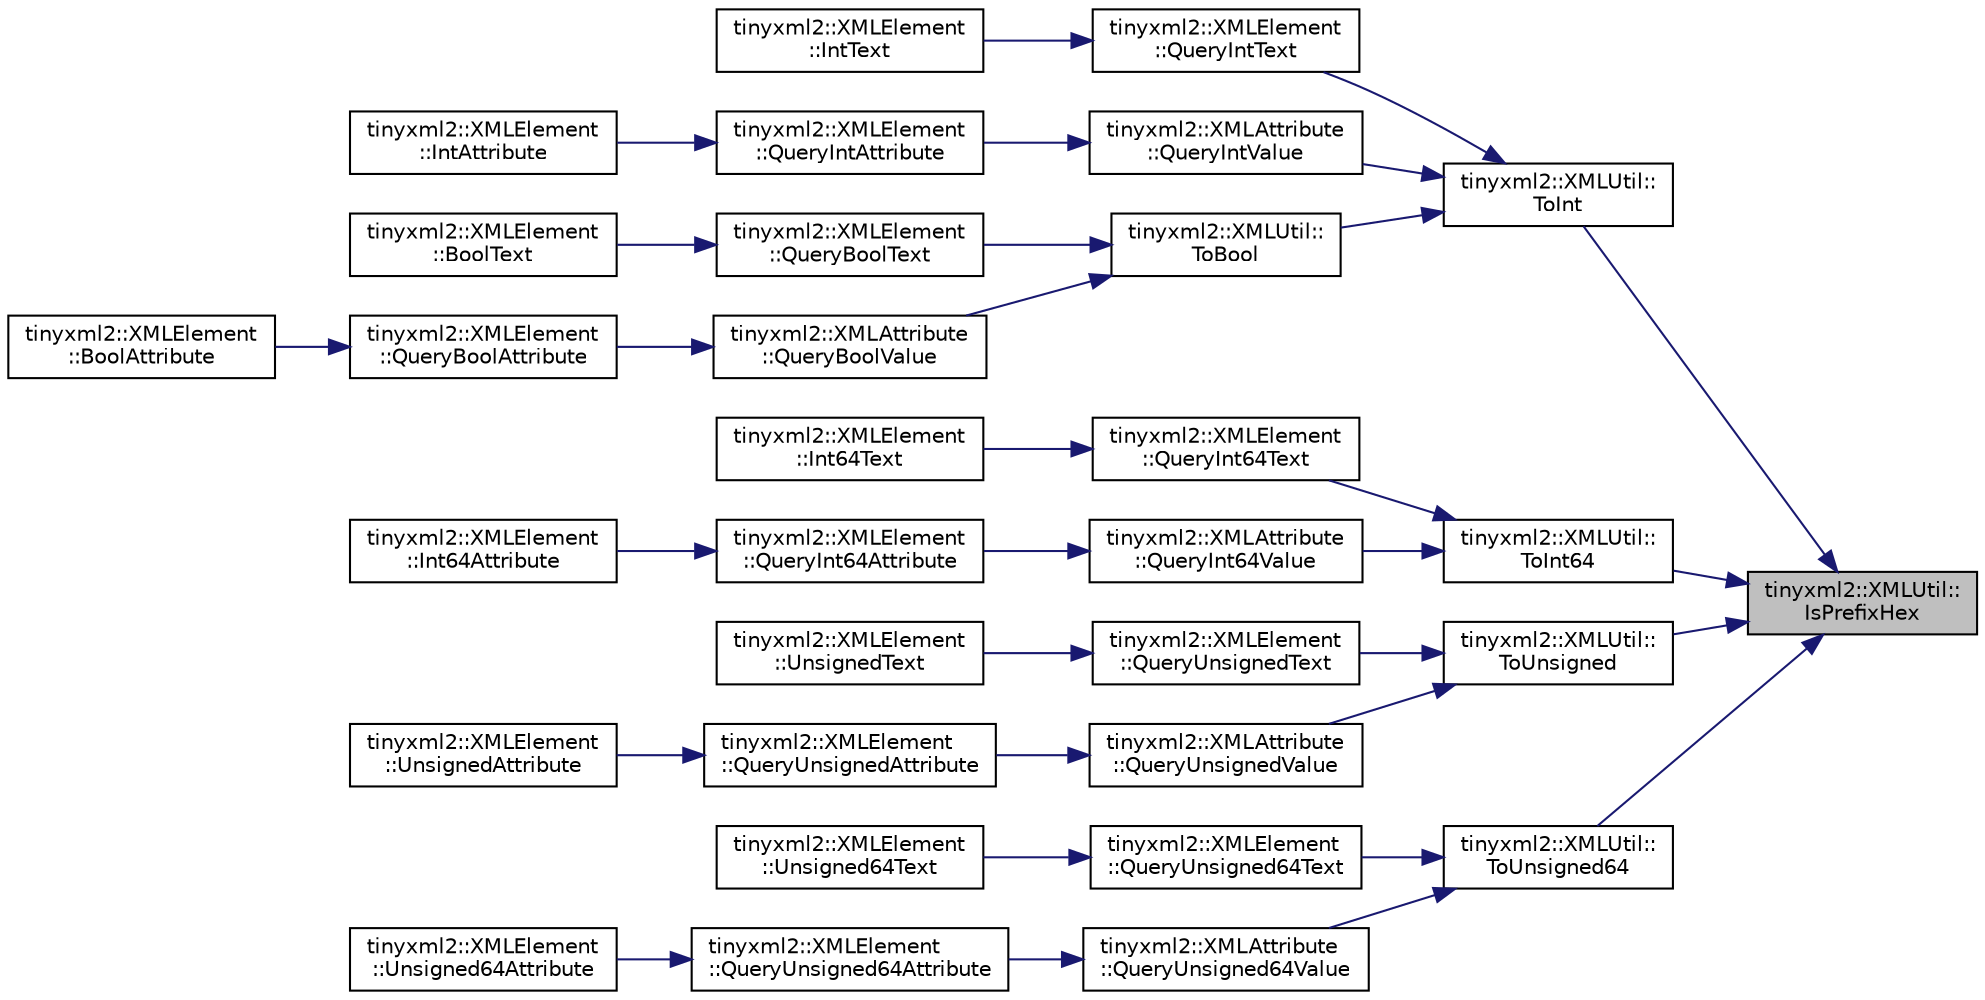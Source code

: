 digraph "tinyxml2::XMLUtil::IsPrefixHex"
{
 // LATEX_PDF_SIZE
  edge [fontname="Helvetica",fontsize="10",labelfontname="Helvetica",labelfontsize="10"];
  node [fontname="Helvetica",fontsize="10",shape=record];
  rankdir="RL";
  Node1 [label="tinyxml2::XMLUtil::\lIsPrefixHex",height=0.2,width=0.4,color="black", fillcolor="grey75", style="filled", fontcolor="black",tooltip=" "];
  Node1 -> Node2 [dir="back",color="midnightblue",fontsize="10",style="solid"];
  Node2 [label="tinyxml2::XMLUtil::\lToInt",height=0.2,width=0.4,color="black", fillcolor="white", style="filled",URL="$classtinyxml2_1_1XMLUtil.html#ad4df4023d11ee3fca9689c49b9707323",tooltip=" "];
  Node2 -> Node3 [dir="back",color="midnightblue",fontsize="10",style="solid"];
  Node3 [label="tinyxml2::XMLElement\l::QueryIntText",height=0.2,width=0.4,color="black", fillcolor="white", style="filled",URL="$classtinyxml2_1_1XMLElement.html#a926357996bef633cb736e1a558419632",tooltip=" "];
  Node3 -> Node4 [dir="back",color="midnightblue",fontsize="10",style="solid"];
  Node4 [label="tinyxml2::XMLElement\l::IntText",height=0.2,width=0.4,color="black", fillcolor="white", style="filled",URL="$classtinyxml2_1_1XMLElement.html#a37b0636adebb8a1a1bc965f60824cb3e",tooltip=" "];
  Node2 -> Node5 [dir="back",color="midnightblue",fontsize="10",style="solid"];
  Node5 [label="tinyxml2::XMLAttribute\l::QueryIntValue",height=0.2,width=0.4,color="black", fillcolor="white", style="filled",URL="$classtinyxml2_1_1XMLAttribute.html#a6d5176260db00ea301c01af8457cd993",tooltip=" "];
  Node5 -> Node6 [dir="back",color="midnightblue",fontsize="10",style="solid"];
  Node6 [label="tinyxml2::XMLElement\l::QueryIntAttribute",height=0.2,width=0.4,color="black", fillcolor="white", style="filled",URL="$classtinyxml2_1_1XMLElement.html#a8a78bc1187c1c45ad89f2690eab567b1",tooltip=" "];
  Node6 -> Node7 [dir="back",color="midnightblue",fontsize="10",style="solid"];
  Node7 [label="tinyxml2::XMLElement\l::IntAttribute",height=0.2,width=0.4,color="black", fillcolor="white", style="filled",URL="$classtinyxml2_1_1XMLElement.html#a95a89b13bb14a2d4655e2b5b406c00d4",tooltip=" "];
  Node2 -> Node8 [dir="back",color="midnightblue",fontsize="10",style="solid"];
  Node8 [label="tinyxml2::XMLUtil::\lToBool",height=0.2,width=0.4,color="black", fillcolor="white", style="filled",URL="$classtinyxml2_1_1XMLUtil.html#ae5b03e0a1ca5d42052a7ac540f7aa12a",tooltip=" "];
  Node8 -> Node9 [dir="back",color="midnightblue",fontsize="10",style="solid"];
  Node9 [label="tinyxml2::XMLElement\l::QueryBoolText",height=0.2,width=0.4,color="black", fillcolor="white", style="filled",URL="$classtinyxml2_1_1XMLElement.html#a3fe5417d59eb8f5c4afe924b7d332736",tooltip="See QueryIntText()"];
  Node9 -> Node10 [dir="back",color="midnightblue",fontsize="10",style="solid"];
  Node10 [label="tinyxml2::XMLElement\l::BoolText",height=0.2,width=0.4,color="black", fillcolor="white", style="filled",URL="$classtinyxml2_1_1XMLElement.html#a68569f59f6382bcea7f5013ec59736d2",tooltip="See QueryIntText()"];
  Node8 -> Node11 [dir="back",color="midnightblue",fontsize="10",style="solid"];
  Node11 [label="tinyxml2::XMLAttribute\l::QueryBoolValue",height=0.2,width=0.4,color="black", fillcolor="white", style="filled",URL="$classtinyxml2_1_1XMLAttribute.html#a5f32e038954256f61c21ff20fd13a09c",tooltip="See QueryIntValue."];
  Node11 -> Node12 [dir="back",color="midnightblue",fontsize="10",style="solid"];
  Node12 [label="tinyxml2::XMLElement\l::QueryBoolAttribute",height=0.2,width=0.4,color="black", fillcolor="white", style="filled",URL="$classtinyxml2_1_1XMLElement.html#a14c1bb77c39689838be01838d86ca872",tooltip="See QueryIntAttribute()"];
  Node12 -> Node13 [dir="back",color="midnightblue",fontsize="10",style="solid"];
  Node13 [label="tinyxml2::XMLElement\l::BoolAttribute",height=0.2,width=0.4,color="black", fillcolor="white", style="filled",URL="$classtinyxml2_1_1XMLElement.html#a53eda26131e1ad1031ef8ec8adb51bd8",tooltip="See IntAttribute()"];
  Node1 -> Node14 [dir="back",color="midnightblue",fontsize="10",style="solid"];
  Node14 [label="tinyxml2::XMLUtil::\lToInt64",height=0.2,width=0.4,color="black", fillcolor="white", style="filled",URL="$classtinyxml2_1_1XMLUtil.html#afe2ea09257431cd2b4b6d440552e4195",tooltip=" "];
  Node14 -> Node15 [dir="back",color="midnightblue",fontsize="10",style="solid"];
  Node15 [label="tinyxml2::XMLElement\l::QueryInt64Text",height=0.2,width=0.4,color="black", fillcolor="white", style="filled",URL="$classtinyxml2_1_1XMLElement.html#a120c538c8eead169e635dbc70fb226d8",tooltip="See QueryIntText()"];
  Node15 -> Node16 [dir="back",color="midnightblue",fontsize="10",style="solid"];
  Node16 [label="tinyxml2::XMLElement\l::Int64Text",height=0.2,width=0.4,color="black", fillcolor="white", style="filled",URL="$classtinyxml2_1_1XMLElement.html#aab6151f7e3b4c2c0a8234e262d7b6b8a",tooltip="See QueryIntText()"];
  Node14 -> Node17 [dir="back",color="midnightblue",fontsize="10",style="solid"];
  Node17 [label="tinyxml2::XMLAttribute\l::QueryInt64Value",height=0.2,width=0.4,color="black", fillcolor="white", style="filled",URL="$classtinyxml2_1_1XMLAttribute.html#a4e25344d6e4159026be34dbddf1dcac2",tooltip="See QueryIntValue."];
  Node17 -> Node18 [dir="back",color="midnightblue",fontsize="10",style="solid"];
  Node18 [label="tinyxml2::XMLElement\l::QueryInt64Attribute",height=0.2,width=0.4,color="black", fillcolor="white", style="filled",URL="$classtinyxml2_1_1XMLElement.html#a7c0955d80b6f8d196744eacb0f6e90a8",tooltip="See QueryIntAttribute()"];
  Node18 -> Node19 [dir="back",color="midnightblue",fontsize="10",style="solid"];
  Node19 [label="tinyxml2::XMLElement\l::Int64Attribute",height=0.2,width=0.4,color="black", fillcolor="white", style="filled",URL="$classtinyxml2_1_1XMLElement.html#a66d96972adecd816194191f13cc4a0a0",tooltip="See IntAttribute()"];
  Node1 -> Node20 [dir="back",color="midnightblue",fontsize="10",style="solid"];
  Node20 [label="tinyxml2::XMLUtil::\lToUnsigned",height=0.2,width=0.4,color="black", fillcolor="white", style="filled",URL="$classtinyxml2_1_1XMLUtil.html#a210c8637d5eb4ce3d4625294af0efc2f",tooltip=" "];
  Node20 -> Node21 [dir="back",color="midnightblue",fontsize="10",style="solid"];
  Node21 [label="tinyxml2::XMLElement\l::QueryUnsignedText",height=0.2,width=0.4,color="black", fillcolor="white", style="filled",URL="$classtinyxml2_1_1XMLElement.html#a14d38aa4b5e18a46274a27425188a6a1",tooltip="See QueryIntText()"];
  Node21 -> Node22 [dir="back",color="midnightblue",fontsize="10",style="solid"];
  Node22 [label="tinyxml2::XMLElement\l::UnsignedText",height=0.2,width=0.4,color="black", fillcolor="white", style="filled",URL="$classtinyxml2_1_1XMLElement.html#a49bad014ffcc17b0b6119d5b2c97dfb5",tooltip="See QueryIntText()"];
  Node20 -> Node23 [dir="back",color="midnightblue",fontsize="10",style="solid"];
  Node23 [label="tinyxml2::XMLAttribute\l::QueryUnsignedValue",height=0.2,width=0.4,color="black", fillcolor="white", style="filled",URL="$classtinyxml2_1_1XMLAttribute.html#a48a7f3496f1415832e451bd8d09c9cb9",tooltip="See QueryIntValue."];
  Node23 -> Node24 [dir="back",color="midnightblue",fontsize="10",style="solid"];
  Node24 [label="tinyxml2::XMLElement\l::QueryUnsignedAttribute",height=0.2,width=0.4,color="black", fillcolor="white", style="filled",URL="$classtinyxml2_1_1XMLElement.html#a26fc84cbfba6769dafcfbf256c05e22f",tooltip="See QueryIntAttribute()"];
  Node24 -> Node25 [dir="back",color="midnightblue",fontsize="10",style="solid"];
  Node25 [label="tinyxml2::XMLElement\l::UnsignedAttribute",height=0.2,width=0.4,color="black", fillcolor="white", style="filled",URL="$classtinyxml2_1_1XMLElement.html#afea43a1d4aa33e3703ddee5fc9adc26c",tooltip="See IntAttribute()"];
  Node1 -> Node26 [dir="back",color="midnightblue",fontsize="10",style="solid"];
  Node26 [label="tinyxml2::XMLUtil::\lToUnsigned64",height=0.2,width=0.4,color="black", fillcolor="white", style="filled",URL="$classtinyxml2_1_1XMLUtil.html#ae1a49d5df42fbd5dbb36c2261f7e8aaf",tooltip=" "];
  Node26 -> Node27 [dir="back",color="midnightblue",fontsize="10",style="solid"];
  Node27 [label="tinyxml2::XMLElement\l::QueryUnsigned64Text",height=0.2,width=0.4,color="black", fillcolor="white", style="filled",URL="$classtinyxml2_1_1XMLElement.html#ac2239b3bd172ad8f5b78d04d4236144b",tooltip="See QueryIntText()"];
  Node27 -> Node28 [dir="back",color="midnightblue",fontsize="10",style="solid"];
  Node28 [label="tinyxml2::XMLElement\l::Unsigned64Text",height=0.2,width=0.4,color="black", fillcolor="white", style="filled",URL="$classtinyxml2_1_1XMLElement.html#af48c1023abbac1acdf4927c51c3a5f0c",tooltip="See QueryIntText()"];
  Node26 -> Node29 [dir="back",color="midnightblue",fontsize="10",style="solid"];
  Node29 [label="tinyxml2::XMLAttribute\l::QueryUnsigned64Value",height=0.2,width=0.4,color="black", fillcolor="white", style="filled",URL="$classtinyxml2_1_1XMLAttribute.html#af793c695e7ee65cf20b8010d38b1d157",tooltip="See QueryIntValue."];
  Node29 -> Node30 [dir="back",color="midnightblue",fontsize="10",style="solid"];
  Node30 [label="tinyxml2::XMLElement\l::QueryUnsigned64Attribute",height=0.2,width=0.4,color="black", fillcolor="white", style="filled",URL="$classtinyxml2_1_1XMLElement.html#a13dd590b5d3958ce2ed79844aacd9405",tooltip="See QueryIntAttribute()"];
  Node30 -> Node31 [dir="back",color="midnightblue",fontsize="10",style="solid"];
  Node31 [label="tinyxml2::XMLElement\l::Unsigned64Attribute",height=0.2,width=0.4,color="black", fillcolor="white", style="filled",URL="$classtinyxml2_1_1XMLElement.html#a226502bab8f1be7ede1fdd255398eb85",tooltip="See IntAttribute()"];
}
